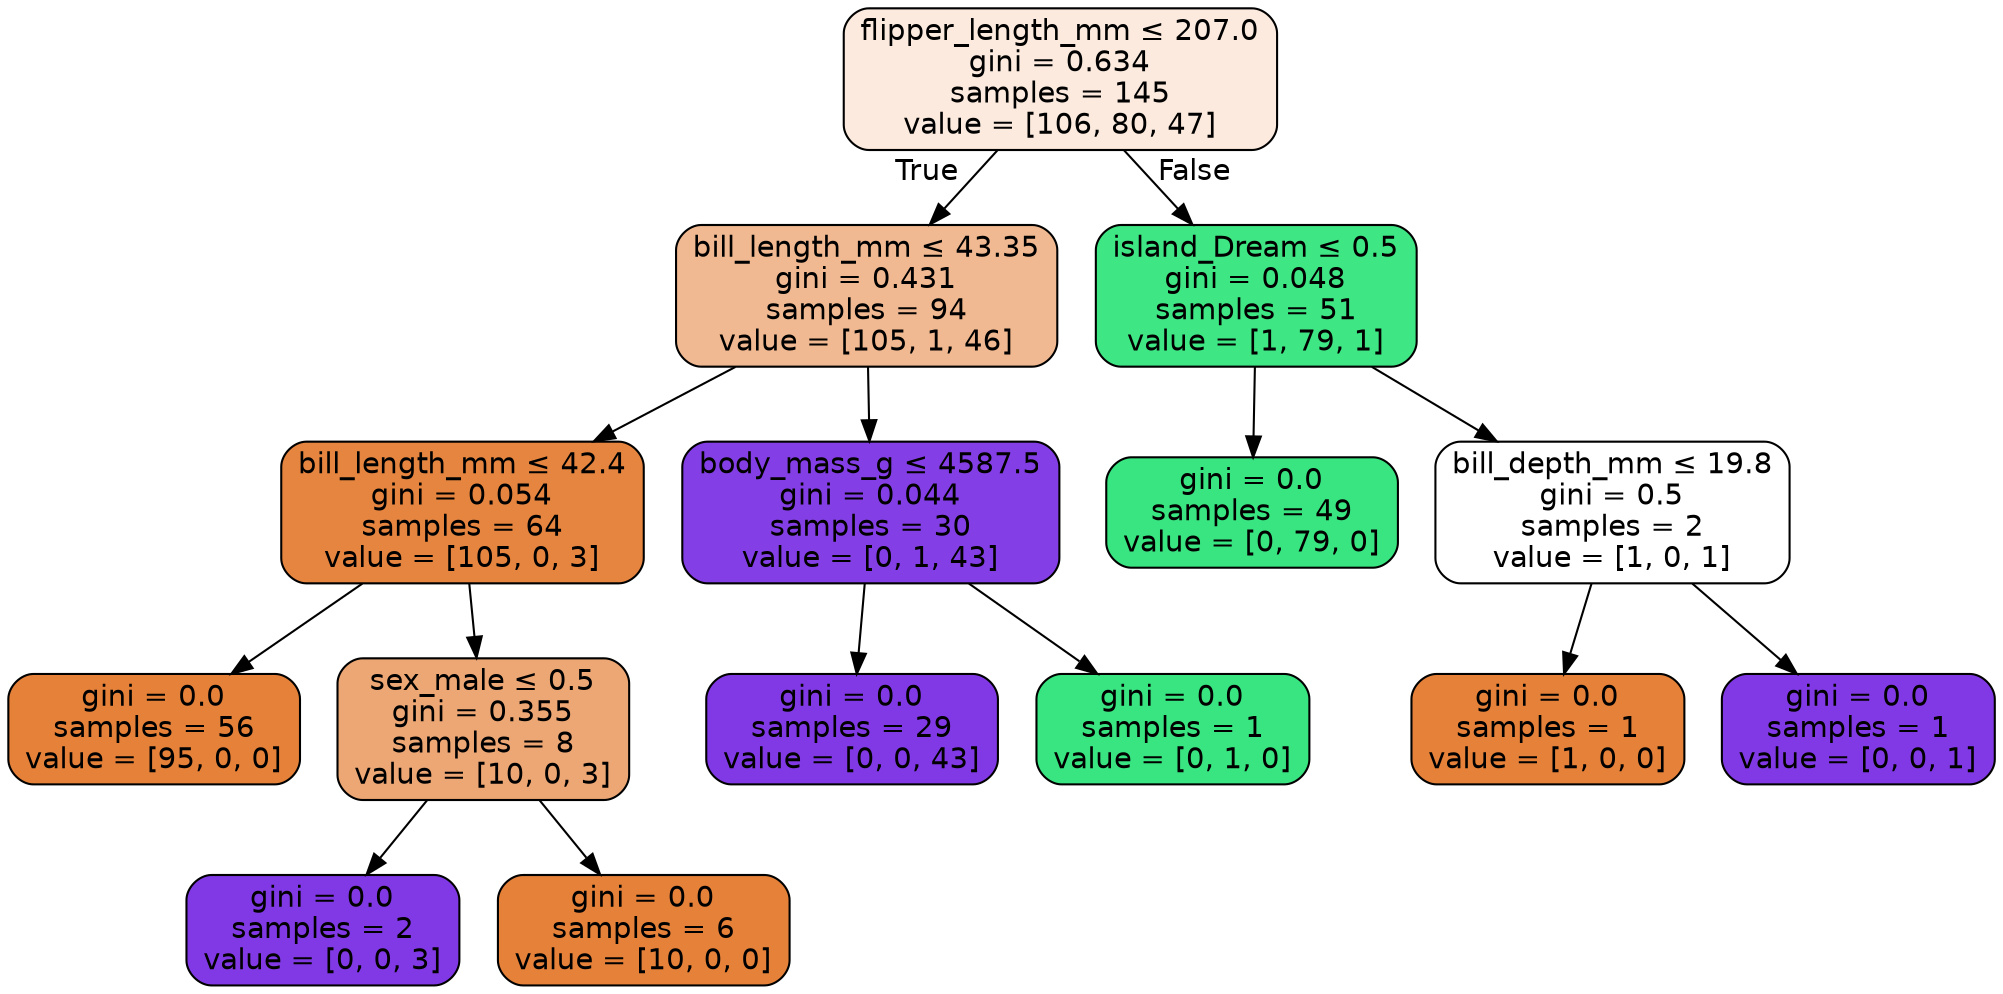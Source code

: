 digraph Tree {
node [shape=box, style="filled, rounded", color="black", fontname="helvetica"] ;
edge [fontname="helvetica"] ;
0 [label=<flipper_length_mm &le; 207.0<br/>gini = 0.634<br/>samples = 145<br/>value = [106, 80, 47]>, fillcolor="#fbeadd"] ;
1 [label=<bill_length_mm &le; 43.35<br/>gini = 0.431<br/>samples = 94<br/>value = [105, 1, 46]>, fillcolor="#f1b991"] ;
0 -> 1 [labeldistance=2.5, labelangle=45, headlabel="True"] ;
2 [label=<bill_length_mm &le; 42.4<br/>gini = 0.054<br/>samples = 64<br/>value = [105, 0, 3]>, fillcolor="#e6853f"] ;
1 -> 2 ;
3 [label=<gini = 0.0<br/>samples = 56<br/>value = [95, 0, 0]>, fillcolor="#e58139"] ;
2 -> 3 ;
4 [label=<sex_male &le; 0.5<br/>gini = 0.355<br/>samples = 8<br/>value = [10, 0, 3]>, fillcolor="#eda774"] ;
2 -> 4 ;
5 [label=<gini = 0.0<br/>samples = 2<br/>value = [0, 0, 3]>, fillcolor="#8139e5"] ;
4 -> 5 ;
6 [label=<gini = 0.0<br/>samples = 6<br/>value = [10, 0, 0]>, fillcolor="#e58139"] ;
4 -> 6 ;
7 [label=<body_mass_g &le; 4587.5<br/>gini = 0.044<br/>samples = 30<br/>value = [0, 1, 43]>, fillcolor="#843ee6"] ;
1 -> 7 ;
8 [label=<gini = 0.0<br/>samples = 29<br/>value = [0, 0, 43]>, fillcolor="#8139e5"] ;
7 -> 8 ;
9 [label=<gini = 0.0<br/>samples = 1<br/>value = [0, 1, 0]>, fillcolor="#39e581"] ;
7 -> 9 ;
10 [label=<island_Dream &le; 0.5<br/>gini = 0.048<br/>samples = 51<br/>value = [1, 79, 1]>, fillcolor="#3ee684"] ;
0 -> 10 [labeldistance=2.5, labelangle=-45, headlabel="False"] ;
11 [label=<gini = 0.0<br/>samples = 49<br/>value = [0, 79, 0]>, fillcolor="#39e581"] ;
10 -> 11 ;
12 [label=<bill_depth_mm &le; 19.8<br/>gini = 0.5<br/>samples = 2<br/>value = [1, 0, 1]>, fillcolor="#ffffff"] ;
10 -> 12 ;
13 [label=<gini = 0.0<br/>samples = 1<br/>value = [1, 0, 0]>, fillcolor="#e58139"] ;
12 -> 13 ;
14 [label=<gini = 0.0<br/>samples = 1<br/>value = [0, 0, 1]>, fillcolor="#8139e5"] ;
12 -> 14 ;
}
